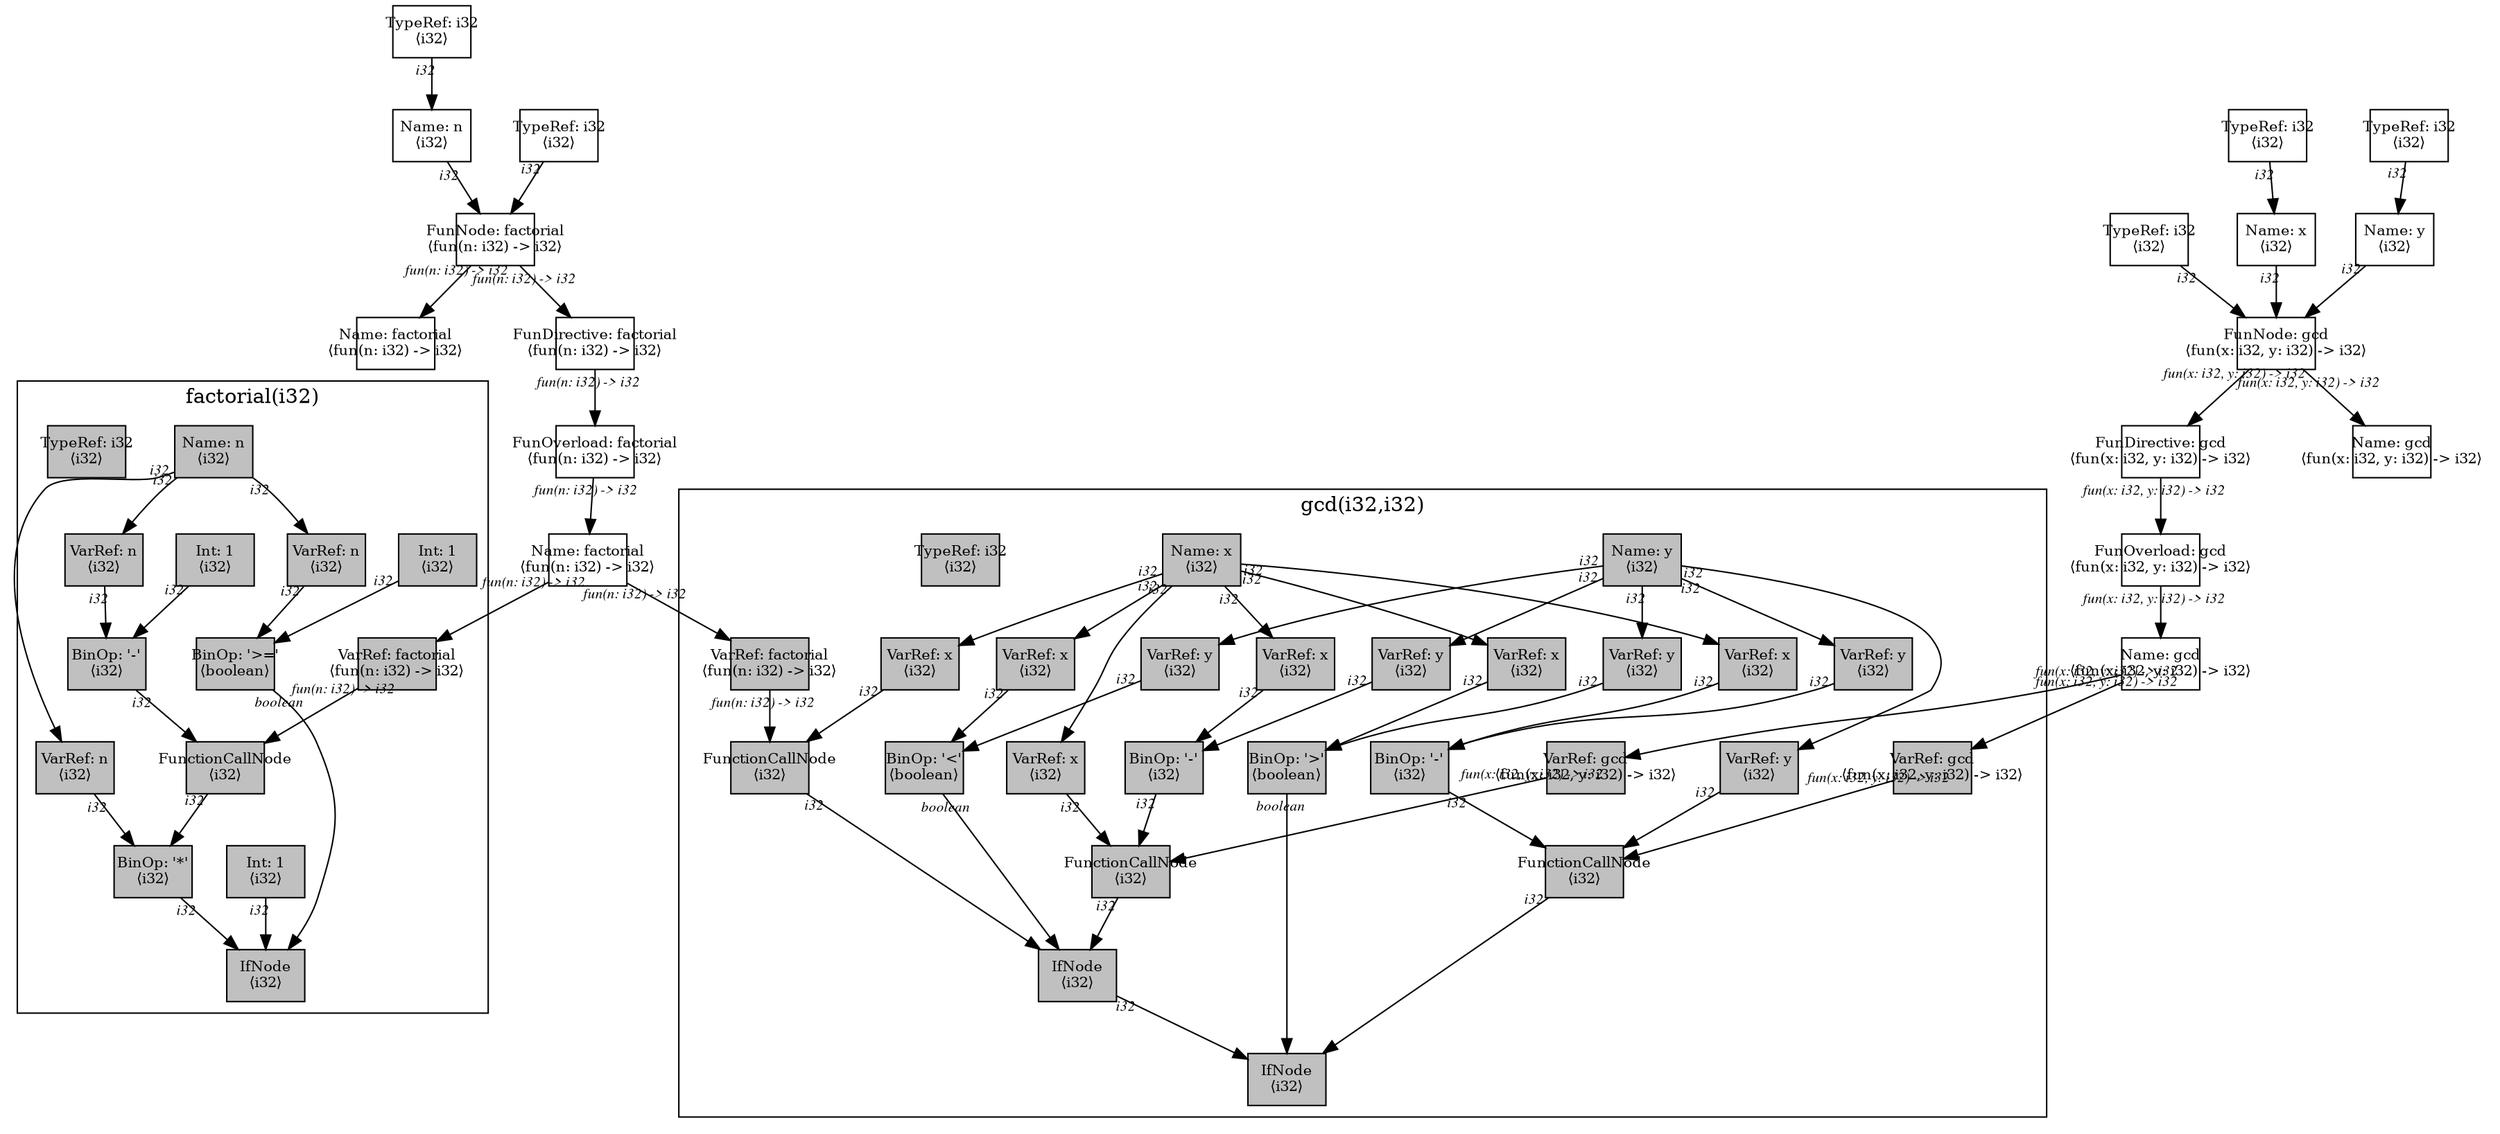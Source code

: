 digraph Document {
  node [shape=box,fixedsize=shape fontsize=10]
  1 [label="FunOverload: factorial\n⟨fun(n: i32) -> i32⟩", fillcolor=grey];
  2 [label="FunDirective: factorial\n⟨fun(n: i32) -> i32⟩", fillcolor=grey];
  3 [label="FunNode: factorial\n⟨fun(n: i32) -> i32⟩", fillcolor=grey];
  4 [label="TypeRef: i32\n⟨i32⟩", fillcolor=grey];
  5 [label="Name: n\n⟨i32⟩", fillcolor=grey];
  6 [label="TypeRef: i32\n⟨i32⟩", fillcolor=grey];
  7 [label="Name: factorial\n⟨fun(n: i32) -> i32⟩", fillcolor=grey];
  8 [label="Name: factorial\n⟨fun(n: i32) -> i32⟩", fillcolor=grey];
  9 [label="FunOverload: gcd\n⟨fun(x: i32, y: i32) -> i32⟩", fillcolor=grey];
  10 [label="FunDirective: gcd\n⟨fun(x: i32, y: i32) -> i32⟩", fillcolor=grey];
  11 [label="FunNode: gcd\n⟨fun(x: i32, y: i32) -> i32⟩", fillcolor=grey];
  12 [label="TypeRef: i32\n⟨i32⟩", fillcolor=grey];
  13 [label="Name: x\n⟨i32⟩", fillcolor=grey];
  14 [label="TypeRef: i32\n⟨i32⟩", fillcolor=grey];
  15 [label="Name: y\n⟨i32⟩", fillcolor=grey];
  16 [label="TypeRef: i32\n⟨i32⟩", fillcolor=grey];
  17 [label="Name: gcd\n⟨fun(x: i32, y: i32) -> i32⟩", fillcolor=grey];
  18 [label="Name: gcd\n⟨fun(x: i32, y: i32) -> i32⟩", fillcolor=grey];
  subgraph cluster0 {
    node [style=filled, fillcolor=grey];
    19 [label="Name: n\n⟨i32⟩", fillcolor=grey];
    20 [label="IfNode\n⟨i32⟩", fillcolor=grey];
    21 [label="BinOp: '*'\n⟨i32⟩", fillcolor=grey];
    22 [label="VarRef: n\n⟨i32⟩", fillcolor=grey];
    23 [label="FunctionCallNode\n⟨i32⟩", fillcolor=grey];
    24 [label="VarRef: factorial\n⟨fun(n: i32) -> i32⟩", fillcolor=grey];
    25 [label="BinOp: '-'\n⟨i32⟩", fillcolor=grey];
    26 [label="VarRef: n\n⟨i32⟩", fillcolor=grey];
    27 [label="Int: 1\n⟨i32⟩", fillcolor=grey];
    28 [label="BinOp: '>='\n⟨boolean⟩", fillcolor=grey];
    29 [label="VarRef: n\n⟨i32⟩", fillcolor=grey];
    30 [label="Int: 1\n⟨i32⟩", fillcolor=grey];
    31 [label="Int: 1\n⟨i32⟩", fillcolor=grey];
    32 [label="TypeRef: i32\n⟨i32⟩", fillcolor=grey];
    19 -> 22[taillabel="i32" labeldistance="1" fontname="times  italic" fontsize = 10 color="black" ];
    19 -> 26[taillabel="i32" labeldistance="1" fontname="times  italic" fontsize = 10 color="black" ];
    19 -> 29[taillabel="i32" labeldistance="1" fontname="times  italic" fontsize = 10 color="black" ];
    21 -> 20[taillabel="i32" labeldistance="1" fontname="times  italic" fontsize = 10 color="black" ];
    22 -> 21[taillabel="i32" labeldistance="1" fontname="times  italic" fontsize = 10 color="black" ];
    23 -> 21[taillabel="i32" labeldistance="1" fontname="times  italic" fontsize = 10 color="black" ];
    24 -> 23[taillabel="fun(n: i32) -> i32" labeldistance="1" fontname="times  italic" fontsize = 10 color="black" ];
    25 -> 23[taillabel="i32" labeldistance="1" fontname="times  italic" fontsize = 10 color="black" ];
    26 -> 25[taillabel="i32" labeldistance="1" fontname="times  italic" fontsize = 10 color="black" ];
    27 -> 25[taillabel="i32" labeldistance="1" fontname="times  italic" fontsize = 10 color="black" ];
    28 -> 20[taillabel="boolean" labeldistance="1" fontname="times  italic" fontsize = 10 color="black" ];
    29 -> 28[taillabel="i32" labeldistance="1" fontname="times  italic" fontsize = 10 color="black" ];
    30 -> 28[taillabel="i32" labeldistance="1" fontname="times  italic" fontsize = 10 color="black" ];
    31 -> 20[taillabel="i32" labeldistance="1" fontname="times  italic" fontsize = 10 color="black" ];
  label = "factorial(i32)";
}
  subgraph cluster1 {
    node [style=filled, fillcolor=grey];
    33 [label="Name: x\n⟨i32⟩", fillcolor=grey];
    34 [label="Name: y\n⟨i32⟩", fillcolor=grey];
    35 [label="IfNode\n⟨i32⟩", fillcolor=grey];
    36 [label="FunctionCallNode\n⟨i32⟩", fillcolor=grey];
    37 [label="VarRef: gcd\n⟨fun(x: i32, y: i32) -> i32⟩", fillcolor=grey];
    38 [label="BinOp: '-'\n⟨i32⟩", fillcolor=grey];
    39 [label="VarRef: x\n⟨i32⟩", fillcolor=grey];
    40 [label="VarRef: y\n⟨i32⟩", fillcolor=grey];
    41 [label="VarRef: y\n⟨i32⟩", fillcolor=grey];
    42 [label="BinOp: '>'\n⟨boolean⟩", fillcolor=grey];
    43 [label="VarRef: x\n⟨i32⟩", fillcolor=grey];
    44 [label="VarRef: y\n⟨i32⟩", fillcolor=grey];
    45 [label="IfNode\n⟨i32⟩", fillcolor=grey];
    46 [label="FunctionCallNode\n⟨i32⟩", fillcolor=grey];
    47 [label="VarRef: gcd\n⟨fun(x: i32, y: i32) -> i32⟩", fillcolor=grey];
    48 [label="VarRef: x\n⟨i32⟩", fillcolor=grey];
    49 [label="BinOp: '-'\n⟨i32⟩", fillcolor=grey];
    50 [label="VarRef: y\n⟨i32⟩", fillcolor=grey];
    51 [label="VarRef: x\n⟨i32⟩", fillcolor=grey];
    52 [label="BinOp: '<'\n⟨boolean⟩", fillcolor=grey];
    53 [label="VarRef: x\n⟨i32⟩", fillcolor=grey];
    54 [label="VarRef: y\n⟨i32⟩", fillcolor=grey];
    55 [label="FunctionCallNode\n⟨i32⟩", fillcolor=grey];
    56 [label="VarRef: factorial\n⟨fun(n: i32) -> i32⟩", fillcolor=grey];
    57 [label="VarRef: x\n⟨i32⟩", fillcolor=grey];
    58 [label="TypeRef: i32\n⟨i32⟩", fillcolor=grey];
    33 -> 39[taillabel="i32" labeldistance="1" fontname="times  italic" fontsize = 10 color="black" ];
    33 -> 43[taillabel="i32" labeldistance="1" fontname="times  italic" fontsize = 10 color="black" ];
    33 -> 48[taillabel="i32" labeldistance="1" fontname="times  italic" fontsize = 10 color="black" ];
    33 -> 51[taillabel="i32" labeldistance="1" fontname="times  italic" fontsize = 10 color="black" ];
    33 -> 53[taillabel="i32" labeldistance="1" fontname="times  italic" fontsize = 10 color="black" ];
    33 -> 57[taillabel="i32" labeldistance="1" fontname="times  italic" fontsize = 10 color="black" ];
    34 -> 40[taillabel="i32" labeldistance="1" fontname="times  italic" fontsize = 10 color="black" ];
    34 -> 41[taillabel="i32" labeldistance="1" fontname="times  italic" fontsize = 10 color="black" ];
    34 -> 44[taillabel="i32" labeldistance="1" fontname="times  italic" fontsize = 10 color="black" ];
    34 -> 50[taillabel="i32" labeldistance="1" fontname="times  italic" fontsize = 10 color="black" ];
    34 -> 54[taillabel="i32" labeldistance="1" fontname="times  italic" fontsize = 10 color="black" ];
    36 -> 35[taillabel="i32" labeldistance="1" fontname="times  italic" fontsize = 10 color="black" ];
    37 -> 36[taillabel="fun(x: i32, y: i32) -> i32" labeldistance="1" fontname="times  italic" fontsize = 10 color="black" ];
    38 -> 36[taillabel="i32" labeldistance="1" fontname="times  italic" fontsize = 10 color="black" ];
    39 -> 38[taillabel="i32" labeldistance="1" fontname="times  italic" fontsize = 10 color="black" ];
    40 -> 38[taillabel="i32" labeldistance="1" fontname="times  italic" fontsize = 10 color="black" ];
    41 -> 36[taillabel="i32" labeldistance="1" fontname="times  italic" fontsize = 10 color="black" ];
    42 -> 35[taillabel="boolean" labeldistance="1" fontname="times  italic" fontsize = 10 color="black" ];
    43 -> 42[taillabel="i32" labeldistance="1" fontname="times  italic" fontsize = 10 color="black" ];
    44 -> 42[taillabel="i32" labeldistance="1" fontname="times  italic" fontsize = 10 color="black" ];
    45 -> 35[taillabel="i32" labeldistance="1" fontname="times  italic" fontsize = 10 color="black" ];
    46 -> 45[taillabel="i32" labeldistance="1" fontname="times  italic" fontsize = 10 color="black" ];
    47 -> 46[taillabel="fun(x: i32, y: i32) -> i32" labeldistance="1" fontname="times  italic" fontsize = 10 color="black" ];
    48 -> 46[taillabel="i32" labeldistance="1" fontname="times  italic" fontsize = 10 color="black" ];
    49 -> 46[taillabel="i32" labeldistance="1" fontname="times  italic" fontsize = 10 color="black" ];
    50 -> 49[taillabel="i32" labeldistance="1" fontname="times  italic" fontsize = 10 color="black" ];
    51 -> 49[taillabel="i32" labeldistance="1" fontname="times  italic" fontsize = 10 color="black" ];
    52 -> 45[taillabel="boolean" labeldistance="1" fontname="times  italic" fontsize = 10 color="black" ];
    53 -> 52[taillabel="i32" labeldistance="1" fontname="times  italic" fontsize = 10 color="black" ];
    54 -> 52[taillabel="i32" labeldistance="1" fontname="times  italic" fontsize = 10 color="black" ];
    55 -> 45[taillabel="i32" labeldistance="1" fontname="times  italic" fontsize = 10 color="black" ];
    56 -> 55[taillabel="fun(n: i32) -> i32" labeldistance="1" fontname="times  italic" fontsize = 10 color="black" ];
    57 -> 55[taillabel="i32" labeldistance="1" fontname="times  italic" fontsize = 10 color="black" ];
  label = "gcd(i32,i32)";
}
  1 -> 8[taillabel="fun(n: i32) -> i32" labeldistance="1" fontname="times  italic" fontsize = 10 color="black" ];
  2 -> 1[taillabel="fun(n: i32) -> i32" labeldistance="1" fontname="times  italic" fontsize = 10 color="black" ];
  3 -> 7[taillabel="fun(n: i32) -> i32" labeldistance="1" fontname="times  italic" fontsize = 10 color="black" ];
  3 -> 2[taillabel="fun(n: i32) -> i32" labeldistance="1" fontname="times  italic" fontsize = 10 color="black" ];
  4 -> 5[taillabel="i32" labeldistance="1" fontname="times  italic" fontsize = 10 color="black" ];
  5 -> 3[taillabel="i32" labeldistance="1" fontname="times  italic" fontsize = 10 color="black" ];
  6 -> 3[taillabel="i32" labeldistance="1" fontname="times  italic" fontsize = 10 color="black" ];
  8 -> 24[taillabel="fun(n: i32) -> i32" labeldistance="1" fontname="times  italic" fontsize = 10 color="black" ];
  8 -> 56[taillabel="fun(n: i32) -> i32" labeldistance="1" fontname="times  italic" fontsize = 10 color="black" ];
  9 -> 18[taillabel="fun(x: i32, y: i32) -> i32" labeldistance="1" fontname="times  italic" fontsize = 10 color="black" ];
  10 -> 9[taillabel="fun(x: i32, y: i32) -> i32" labeldistance="1" fontname="times  italic" fontsize = 10 color="black" ];
  11 -> 17[taillabel="fun(x: i32, y: i32) -> i32" labeldistance="1" fontname="times  italic" fontsize = 10 color="black" ];
  11 -> 10[taillabel="fun(x: i32, y: i32) -> i32" labeldistance="1" fontname="times  italic" fontsize = 10 color="black" ];
  12 -> 13[taillabel="i32" labeldistance="1" fontname="times  italic" fontsize = 10 color="black" ];
  13 -> 11[taillabel="i32" labeldistance="1" fontname="times  italic" fontsize = 10 color="black" ];
  14 -> 15[taillabel="i32" labeldistance="1" fontname="times  italic" fontsize = 10 color="black" ];
  15 -> 11[taillabel="i32" labeldistance="1" fontname="times  italic" fontsize = 10 color="black" ];
  16 -> 11[taillabel="i32" labeldistance="1" fontname="times  italic" fontsize = 10 color="black" ];
  18 -> 37[taillabel="fun(x: i32, y: i32) -> i32" labeldistance="1" fontname="times  italic" fontsize = 10 color="black" ];
  18 -> 47[taillabel="fun(x: i32, y: i32) -> i32" labeldistance="1" fontname="times  italic" fontsize = 10 color="black" ];
  label="";
}
